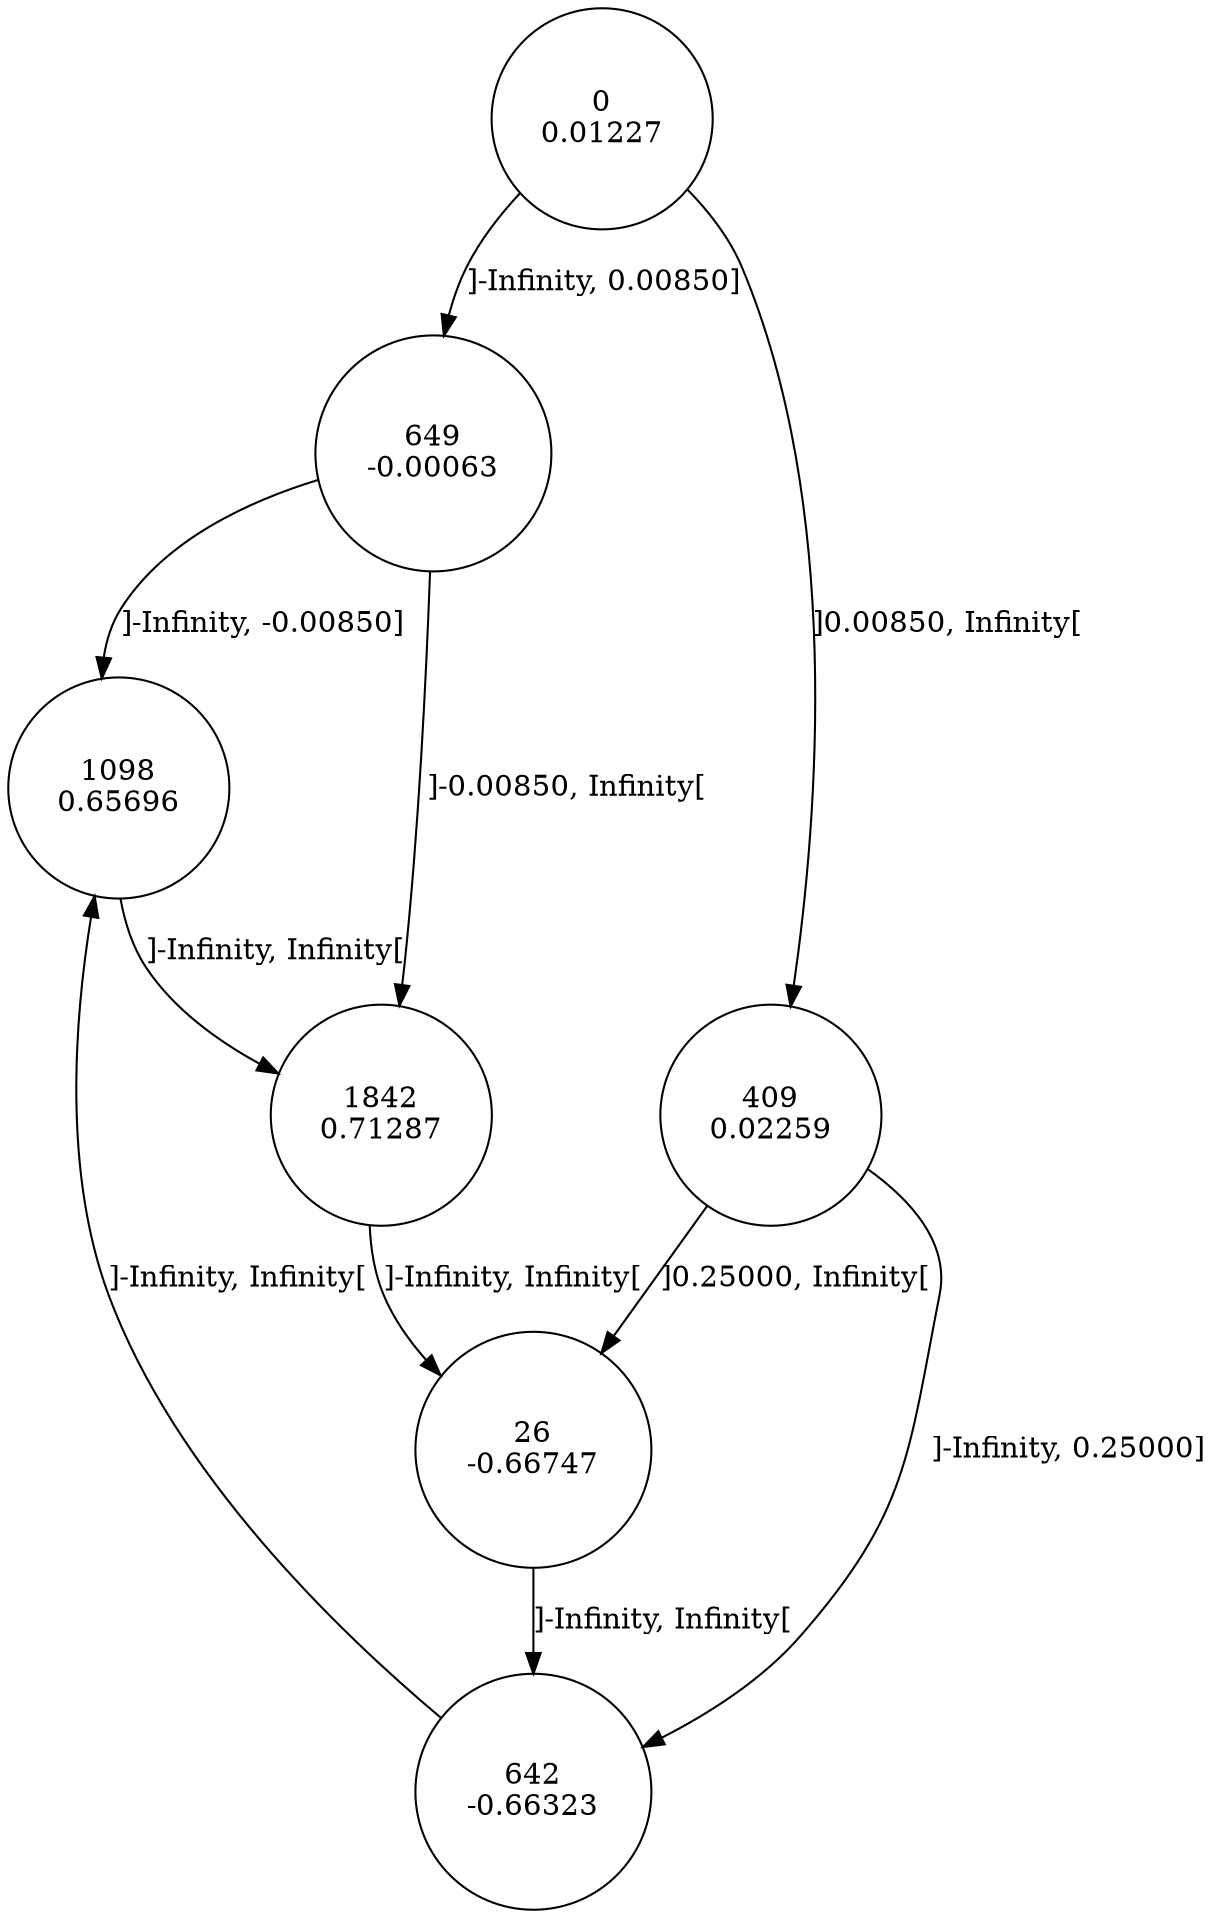 digraph DFA {
0 [shape=circle, label="0\n0.01227"];
	0 -> 649 [label="]-Infinity, 0.00850]"];
	0 -> 409 [label="]0.00850, Infinity["];
409 [shape=circle, label="409\n0.02259"];
	409 -> 642 [label="]-Infinity, 0.25000]"];
	409 -> 26 [label="]0.25000, Infinity["];
26 [shape=circle, label="26\n-0.66747"];
	26 -> 642 [label="]-Infinity, Infinity["];
642 [shape=circle, label="642\n-0.66323"];
	642 -> 1098 [label="]-Infinity, Infinity["];
1098 [shape=circle, label="1098\n0.65696"];
	1098 -> 1842 [label="]-Infinity, Infinity["];
1842 [shape=circle, label="1842\n0.71287"];
	1842 -> 26 [label="]-Infinity, Infinity["];
649 [shape=circle, label="649\n-0.00063"];
	649 -> 1098 [label="]-Infinity, -0.00850]"];
	649 -> 1842 [label="]-0.00850, Infinity["];
}